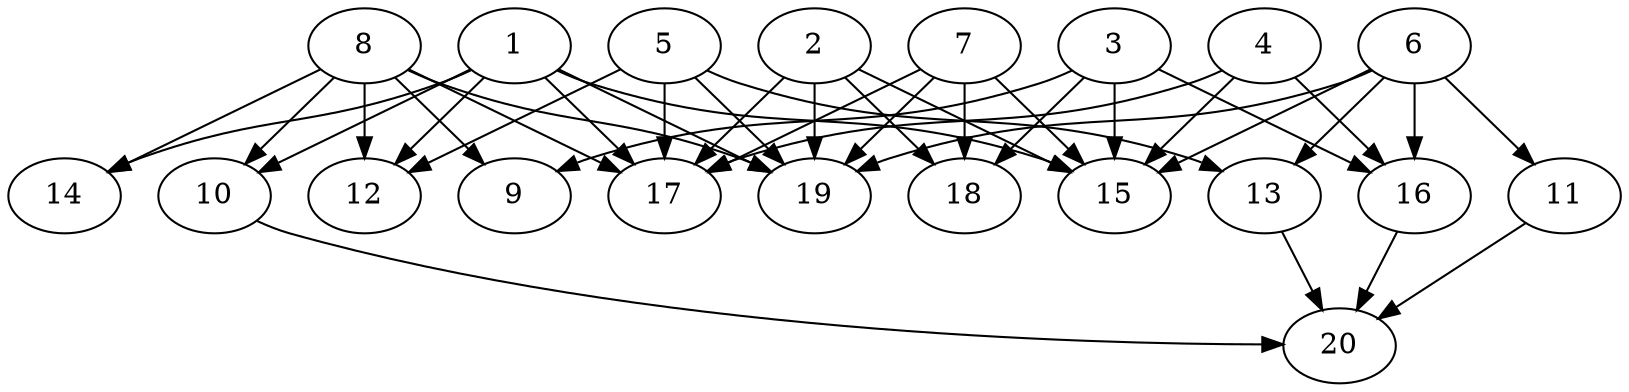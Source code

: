 // DAG automatically generated by daggen at Tue Jul 23 14:29:40 2019
// ./daggen --dot -n 20 --ccr 0.5 --fat 0.7 --regular 0.5 --density 0.7 --mindata 5242880 --maxdata 52428800 
digraph G {
  1 [size="74106880", alpha="0.08", expect_size="37053440"] 
  1 -> 10 [size ="37053440"]
  1 -> 12 [size ="37053440"]
  1 -> 14 [size ="37053440"]
  1 -> 15 [size ="37053440"]
  1 -> 17 [size ="37053440"]
  1 -> 19 [size ="37053440"]
  2 [size="32303104", alpha="0.19", expect_size="16151552"] 
  2 -> 15 [size ="16151552"]
  2 -> 17 [size ="16151552"]
  2 -> 18 [size ="16151552"]
  2 -> 19 [size ="16151552"]
  3 [size="26247168", alpha="0.17", expect_size="13123584"] 
  3 -> 9 [size ="13123584"]
  3 -> 15 [size ="13123584"]
  3 -> 16 [size ="13123584"]
  3 -> 18 [size ="13123584"]
  4 [size="21706752", alpha="0.04", expect_size="10853376"] 
  4 -> 15 [size ="10853376"]
  4 -> 16 [size ="10853376"]
  4 -> 17 [size ="10853376"]
  5 [size="17846272", alpha="0.12", expect_size="8923136"] 
  5 -> 12 [size ="8923136"]
  5 -> 13 [size ="8923136"]
  5 -> 17 [size ="8923136"]
  5 -> 19 [size ="8923136"]
  6 [size="58515456", alpha="0.03", expect_size="29257728"] 
  6 -> 11 [size ="29257728"]
  6 -> 13 [size ="29257728"]
  6 -> 15 [size ="29257728"]
  6 -> 16 [size ="29257728"]
  6 -> 19 [size ="29257728"]
  7 [size="52652032", alpha="0.19", expect_size="26326016"] 
  7 -> 15 [size ="26326016"]
  7 -> 17 [size ="26326016"]
  7 -> 18 [size ="26326016"]
  7 -> 19 [size ="26326016"]
  8 [size="75010048", alpha="0.05", expect_size="37505024"] 
  8 -> 9 [size ="37505024"]
  8 -> 10 [size ="37505024"]
  8 -> 12 [size ="37505024"]
  8 -> 14 [size ="37505024"]
  8 -> 17 [size ="37505024"]
  8 -> 19 [size ="37505024"]
  9 [size="88008704", alpha="0.01", expect_size="44004352"] 
  10 [size="71624704", alpha="0.19", expect_size="35812352"] 
  10 -> 20 [size ="35812352"]
  11 [size="70776832", alpha="0.20", expect_size="35388416"] 
  11 -> 20 [size ="35388416"]
  12 [size="14989312", alpha="0.15", expect_size="7494656"] 
  13 [size="104394752", alpha="0.04", expect_size="52197376"] 
  13 -> 20 [size ="52197376"]
  14 [size="88123392", alpha="0.19", expect_size="44061696"] 
  15 [size="14288896", alpha="0.18", expect_size="7144448"] 
  16 [size="72749056", alpha="0.03", expect_size="36374528"] 
  16 -> 20 [size ="36374528"]
  17 [size="86454272", alpha="0.04", expect_size="43227136"] 
  18 [size="80324608", alpha="0.08", expect_size="40162304"] 
  19 [size="103108608", alpha="0.01", expect_size="51554304"] 
  20 [size="12113920", alpha="0.05", expect_size="6056960"] 
}
